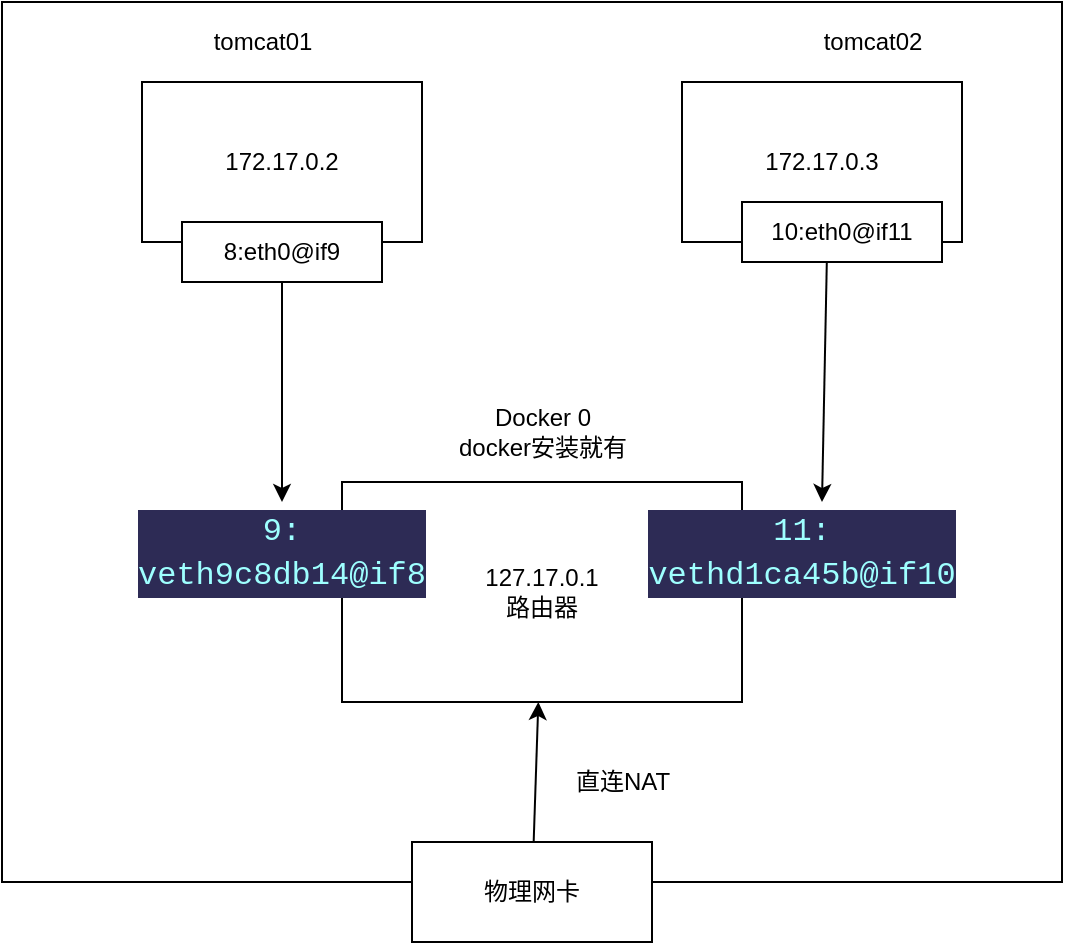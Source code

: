 <mxfile>
    <diagram id="8XCGZ5_MFNg23xE8XRLz" name="第 1 页">
        <mxGraphModel dx="718" dy="614" grid="1" gridSize="10" guides="1" tooltips="1" connect="1" arrows="1" fold="1" page="1" pageScale="1" pageWidth="827" pageHeight="1169" math="0" shadow="0">
            <root>
                <mxCell id="0"/>
                <mxCell id="1" parent="0"/>
                <mxCell id="15" value="" style="rounded=0;whiteSpace=wrap;html=1;" vertex="1" parent="1">
                    <mxGeometry x="80" y="150" width="530" height="440" as="geometry"/>
                </mxCell>
                <mxCell id="16" value="127.17.0.1&lt;br&gt;路由器" style="rounded=0;whiteSpace=wrap;html=1;" vertex="1" parent="1">
                    <mxGeometry x="250" y="390" width="200" height="110" as="geometry"/>
                </mxCell>
                <mxCell id="17" value="172.17.0.2" style="rounded=0;whiteSpace=wrap;html=1;" vertex="1" parent="1">
                    <mxGeometry x="150" y="190" width="140" height="80" as="geometry"/>
                </mxCell>
                <mxCell id="18" value="172.17.0.3" style="rounded=0;whiteSpace=wrap;html=1;" vertex="1" parent="1">
                    <mxGeometry x="420" y="190" width="140" height="80" as="geometry"/>
                </mxCell>
                <mxCell id="19" value="tomcat01" style="text;html=1;align=center;verticalAlign=middle;resizable=0;points=[];autosize=1;strokeColor=none;fillColor=none;" vertex="1" parent="1">
                    <mxGeometry x="175" y="160" width="70" height="20" as="geometry"/>
                </mxCell>
                <mxCell id="20" value="tomcat02" style="text;html=1;align=center;verticalAlign=middle;resizable=0;points=[];autosize=1;strokeColor=none;fillColor=none;" vertex="1" parent="1">
                    <mxGeometry x="480" y="160" width="70" height="20" as="geometry"/>
                </mxCell>
                <mxCell id="21" value="" style="edgeStyle=none;html=1;" edge="1" source="22" parent="1">
                    <mxGeometry relative="1" as="geometry">
                        <mxPoint x="220" y="400" as="targetPoint"/>
                    </mxGeometry>
                </mxCell>
                <mxCell id="22" value="8:eth0@if9" style="rounded=0;whiteSpace=wrap;html=1;" vertex="1" parent="1">
                    <mxGeometry x="170" y="260" width="100" height="30" as="geometry"/>
                </mxCell>
                <mxCell id="23" value="10:eth0@if11" style="rounded=0;whiteSpace=wrap;html=1;" vertex="1" parent="1">
                    <mxGeometry x="450" y="250" width="100" height="30" as="geometry"/>
                </mxCell>
                <mxCell id="24" value="&lt;div style=&quot;color: rgb(255 , 255 , 255) ; background-color: rgb(45 , 43 , 85) ; font-family: &amp;#34;consolas&amp;#34; , &amp;#34;courier new&amp;#34; , monospace ; font-size: 16px ; line-height: 22px&quot;&gt;&lt;span style=&quot;color: #9effff&quot;&gt;9: veth9c8db14@if8&lt;/span&gt;&lt;/div&gt;" style="rounded=0;whiteSpace=wrap;html=1;" vertex="1" parent="1">
                    <mxGeometry x="170" y="410" width="100" height="30" as="geometry"/>
                </mxCell>
                <mxCell id="25" value="&lt;div style=&quot;color: rgb(255 , 255 , 255) ; background-color: rgb(45 , 43 , 85) ; font-family: &amp;#34;consolas&amp;#34; , &amp;#34;courier new&amp;#34; , monospace ; font-size: 16px ; line-height: 22px&quot;&gt;&lt;span style=&quot;color: #9effff&quot;&gt;11: vethd1ca45b@if10&lt;/span&gt;&lt;/div&gt;" style="rounded=0;whiteSpace=wrap;html=1;" vertex="1" parent="1">
                    <mxGeometry x="430" y="410" width="100" height="30" as="geometry"/>
                </mxCell>
                <mxCell id="26" value="" style="endArrow=classic;html=1;exitX=0.424;exitY=1.013;exitDx=0;exitDy=0;exitPerimeter=0;" edge="1" source="23" parent="1">
                    <mxGeometry width="50" height="50" relative="1" as="geometry">
                        <mxPoint x="340" y="290" as="sourcePoint"/>
                        <mxPoint x="490" y="400" as="targetPoint"/>
                    </mxGeometry>
                </mxCell>
                <mxCell id="27" value="Docker 0&lt;br&gt;docker安装就有" style="text;html=1;align=center;verticalAlign=middle;resizable=0;points=[];autosize=1;strokeColor=none;fillColor=none;" vertex="1" parent="1">
                    <mxGeometry x="300" y="350" width="100" height="30" as="geometry"/>
                </mxCell>
                <mxCell id="30" value="" style="edgeStyle=none;html=1;" edge="1" parent="1" source="28" target="16">
                    <mxGeometry relative="1" as="geometry"/>
                </mxCell>
                <mxCell id="28" value="物理网卡" style="rounded=0;whiteSpace=wrap;html=1;" vertex="1" parent="1">
                    <mxGeometry x="285" y="570" width="120" height="50" as="geometry"/>
                </mxCell>
                <mxCell id="31" value="直连NAT" style="text;html=1;align=center;verticalAlign=middle;resizable=0;points=[];autosize=1;strokeColor=none;fillColor=none;" vertex="1" parent="1">
                    <mxGeometry x="360" y="530" width="60" height="20" as="geometry"/>
                </mxCell>
            </root>
        </mxGraphModel>
    </diagram>
</mxfile>